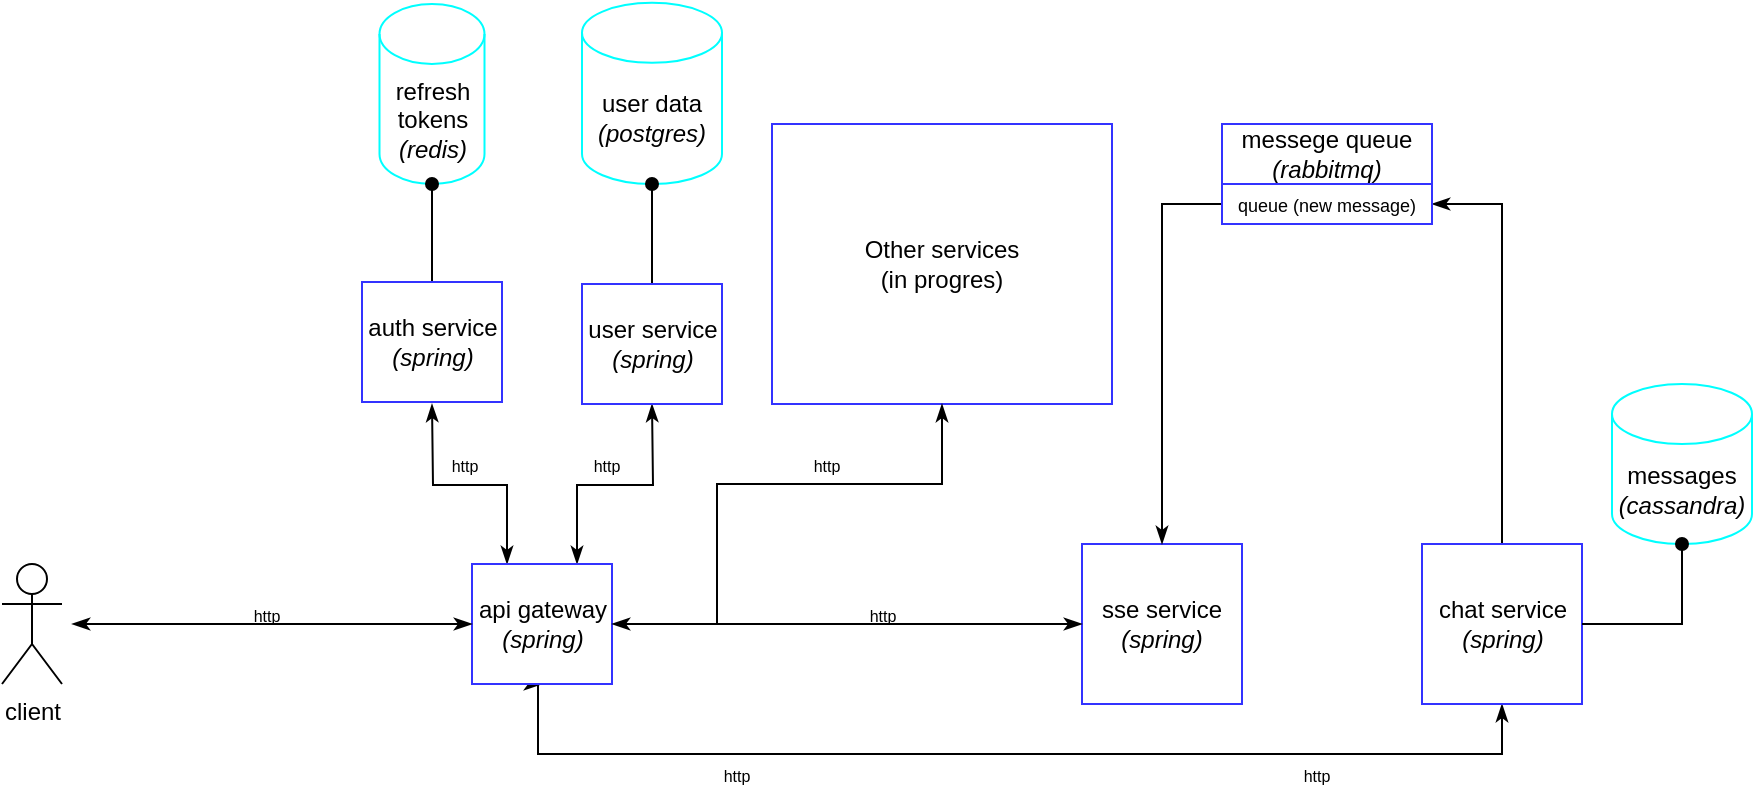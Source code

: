 <mxfile version="21.3.7" type="device">
  <diagram id="yY089J-aIF6e-MrQwjvt" name="Страница 1">
    <mxGraphModel dx="1419" dy="819" grid="1" gridSize="10" guides="1" tooltips="1" connect="1" arrows="1" fold="1" page="1" pageScale="1" pageWidth="1169" pageHeight="827" math="0" shadow="0">
      <root>
        <mxCell id="0" />
        <mxCell id="1" parent="0" />
        <mxCell id="3FGFGwQInpcxt64Ezk21-3" style="edgeStyle=orthogonalEdgeStyle;rounded=0;orthogonalLoop=1;jettySize=auto;html=1;entryX=0.5;entryY=1;entryDx=0;entryDy=0;startArrow=classicThin;startFill=1;endArrow=classicThin;endFill=1;exitX=0.5;exitY=1;exitDx=0;exitDy=0;" parent="1" source="ISTWP1qSsfGEcgpO0xII-3" target="ISTWP1qSsfGEcgpO0xII-4" edge="1">
          <mxGeometry relative="1" as="geometry">
            <Array as="points">
              <mxPoint x="393" y="595" />
              <mxPoint x="875" y="595" />
            </Array>
            <mxPoint x="390" y="590" as="sourcePoint" />
          </mxGeometry>
        </mxCell>
        <mxCell id="qbj8UxB_bABXDXe74kNN-6" style="edgeStyle=orthogonalEdgeStyle;rounded=0;orthogonalLoop=1;jettySize=auto;html=1;exitX=0.75;exitY=0;exitDx=0;exitDy=0;endArrow=classicThin;endFill=1;startArrow=classicThin;startFill=1;" edge="1" parent="1" source="ISTWP1qSsfGEcgpO0xII-3">
          <mxGeometry relative="1" as="geometry">
            <mxPoint x="450.0" y="420" as="targetPoint" />
          </mxGeometry>
        </mxCell>
        <mxCell id="qbj8UxB_bABXDXe74kNN-7" style="edgeStyle=orthogonalEdgeStyle;rounded=0;orthogonalLoop=1;jettySize=auto;html=1;exitX=0.25;exitY=0;exitDx=0;exitDy=0;endArrow=classicThin;endFill=1;startArrow=classicThin;startFill=1;" edge="1" parent="1" source="ISTWP1qSsfGEcgpO0xII-3">
          <mxGeometry relative="1" as="geometry">
            <mxPoint x="340" y="420" as="targetPoint" />
          </mxGeometry>
        </mxCell>
        <mxCell id="ISTWP1qSsfGEcgpO0xII-3" value="api gateway&lt;br&gt;&lt;i&gt;(spring)&lt;/i&gt;" style="html=1;strokeColor=#3333FF;" parent="1" vertex="1">
          <mxGeometry x="360" y="500" width="70" height="60" as="geometry" />
        </mxCell>
        <mxCell id="3FGFGwQInpcxt64Ezk21-5" style="edgeStyle=orthogonalEdgeStyle;rounded=0;orthogonalLoop=1;jettySize=auto;html=1;exitX=0.5;exitY=0;exitDx=0;exitDy=0;endArrow=classicThin;endFill=1;entryX=1;entryY=0.5;entryDx=0;entryDy=0;" parent="1" source="ISTWP1qSsfGEcgpO0xII-4" target="ISTWP1qSsfGEcgpO0xII-30" edge="1">
          <mxGeometry relative="1" as="geometry">
            <mxPoint x="875" y="320" as="targetPoint" />
          </mxGeometry>
        </mxCell>
        <mxCell id="ISTWP1qSsfGEcgpO0xII-4" value="chat service&lt;br&gt;&lt;i style=&quot;&quot;&gt;(spring)&lt;/i&gt;" style="html=1;strokeColor=#3333FF;" parent="1" vertex="1">
          <mxGeometry x="835" y="490" width="80" height="80" as="geometry" />
        </mxCell>
        <mxCell id="ISTWP1qSsfGEcgpO0xII-5" value="refresh tokens&lt;br&gt;&lt;i&gt;(redis)&lt;/i&gt;" style="shape=cylinder3;whiteSpace=wrap;html=1;boundedLbl=1;backgroundOutline=1;size=15;strokeColor=#00FFFF;" parent="1" vertex="1">
          <mxGeometry x="313.75" y="220" width="52.5" height="90" as="geometry" />
        </mxCell>
        <mxCell id="ISTWP1qSsfGEcgpO0xII-6" value="messages&lt;br&gt;&lt;i&gt;(cassandra)&lt;/i&gt;" style="shape=cylinder3;whiteSpace=wrap;html=1;boundedLbl=1;backgroundOutline=1;size=15;strokeColor=#00FFFF;" parent="1" vertex="1">
          <mxGeometry x="930" y="410" width="70" height="80" as="geometry" />
        </mxCell>
        <mxCell id="ISTWP1qSsfGEcgpO0xII-12" value="" style="endArrow=oval;startArrow=none;html=1;rounded=0;exitX=1;exitY=0.5;exitDx=0;exitDy=0;entryX=0.5;entryY=1;entryDx=0;entryDy=0;entryPerimeter=0;startFill=0;endFill=1;" parent="1" source="ISTWP1qSsfGEcgpO0xII-4" target="ISTWP1qSsfGEcgpO0xII-6" edge="1">
          <mxGeometry width="50" height="50" relative="1" as="geometry">
            <mxPoint x="985" y="705" as="sourcePoint" />
            <mxPoint x="995" y="520" as="targetPoint" />
            <Array as="points">
              <mxPoint x="965" y="530" />
            </Array>
          </mxGeometry>
        </mxCell>
        <mxCell id="ISTWP1qSsfGEcgpO0xII-13" value="sse service&lt;br&gt;&lt;i&gt;(spring)&lt;/i&gt;" style="whiteSpace=wrap;html=1;aspect=fixed;strokeColor=#3333FF;" parent="1" vertex="1">
          <mxGeometry x="665" y="490" width="80" height="80" as="geometry" />
        </mxCell>
        <mxCell id="ISTWP1qSsfGEcgpO0xII-19" value="messege queue&lt;br&gt;&lt;i&gt;(rabbitmq)&lt;/i&gt;" style="rounded=0;whiteSpace=wrap;html=1;strokeColor=#3333FF;" parent="1" vertex="1">
          <mxGeometry x="735" y="280" width="105" height="30" as="geometry" />
        </mxCell>
        <mxCell id="3FGFGwQInpcxt64Ezk21-7" style="edgeStyle=orthogonalEdgeStyle;rounded=0;orthogonalLoop=1;jettySize=auto;html=1;exitX=0;exitY=0.5;exitDx=0;exitDy=0;entryX=0.5;entryY=0;entryDx=0;entryDy=0;endArrow=classicThin;endFill=1;startArrow=none;startFill=0;" parent="1" source="ISTWP1qSsfGEcgpO0xII-30" target="ISTWP1qSsfGEcgpO0xII-13" edge="1">
          <mxGeometry relative="1" as="geometry">
            <mxPoint x="705" y="420" as="targetPoint" />
          </mxGeometry>
        </mxCell>
        <mxCell id="ISTWP1qSsfGEcgpO0xII-30" value="&lt;font style=&quot;font-size: 9px;&quot;&gt;queue (new message)&lt;/font&gt;" style="rounded=0;whiteSpace=wrap;html=1;strokeColor=#3333FF;" parent="1" vertex="1">
          <mxGeometry x="735" y="310" width="105" height="20" as="geometry" />
        </mxCell>
        <mxCell id="ISTWP1qSsfGEcgpO0xII-37" value="client" style="shape=umlActor;verticalLabelPosition=bottom;verticalAlign=top;html=1;outlineConnect=0;" parent="1" vertex="1">
          <mxGeometry x="125" y="499.99" width="30" height="60" as="geometry" />
        </mxCell>
        <mxCell id="ISTWP1qSsfGEcgpO0xII-40" value="" style="endArrow=classicThin;startArrow=classicThin;html=1;rounded=0;entryX=0;entryY=0.5;entryDx=0;entryDy=0;startFill=1;endFill=1;" parent="1" target="ISTWP1qSsfGEcgpO0xII-3" edge="1">
          <mxGeometry width="50" height="50" relative="1" as="geometry">
            <mxPoint x="160" y="530" as="sourcePoint" />
            <mxPoint x="705" y="470" as="targetPoint" />
          </mxGeometry>
        </mxCell>
        <mxCell id="kDBblpaenROU-72gEPN4-12" value="user data&lt;br&gt;&lt;i&gt;(postgres)&lt;/i&gt;" style="shape=cylinder3;whiteSpace=wrap;html=1;boundedLbl=1;backgroundOutline=1;size=15;strokeColor=#00FFFF;" parent="1" vertex="1">
          <mxGeometry x="415" y="219.38" width="70" height="90.62" as="geometry" />
        </mxCell>
        <mxCell id="kDBblpaenROU-72gEPN4-20" value="Other services&lt;br&gt;(in progres)" style="rounded=0;whiteSpace=wrap;html=1;strokeColor=#3333FF;" parent="1" vertex="1">
          <mxGeometry x="510" y="280" width="170" height="140" as="geometry" />
        </mxCell>
        <mxCell id="kDBblpaenROU-72gEPN4-41" style="edgeStyle=orthogonalEdgeStyle;rounded=0;orthogonalLoop=1;jettySize=auto;html=1;exitX=0;exitY=0.5;exitDx=0;exitDy=0;entryX=1;entryY=0.5;entryDx=0;entryDy=0;endArrow=classicThin;endFill=1;startArrow=classicThin;startFill=1;" parent="1" source="ISTWP1qSsfGEcgpO0xII-13" target="ISTWP1qSsfGEcgpO0xII-3" edge="1">
          <mxGeometry relative="1" as="geometry">
            <mxPoint x="635" y="544" as="targetPoint" />
            <mxPoint x="545" y="530" as="sourcePoint" />
          </mxGeometry>
        </mxCell>
        <mxCell id="kDBblpaenROU-72gEPN4-46" value="&lt;font style=&quot;font-size: 8px;&quot;&gt;http&lt;/font&gt;" style="text;html=1;strokeColor=none;fillColor=none;align=center;verticalAlign=middle;whiteSpace=wrap;rounded=0;" parent="1" vertex="1">
          <mxGeometry x="557.5" y="519.75" width="15" height="10" as="geometry" />
        </mxCell>
        <mxCell id="kDBblpaenROU-72gEPN4-50" value="&lt;font style=&quot;font-size: 8px;&quot;&gt;http&lt;/font&gt;" style="text;html=1;strokeColor=none;fillColor=none;align=center;verticalAlign=middle;whiteSpace=wrap;rounded=0;rotation=0;" parent="1" vertex="1">
          <mxGeometry x="530" y="445" width="15" height="10" as="geometry" />
        </mxCell>
        <mxCell id="kDBblpaenROU-72gEPN4-51" value="&lt;font style=&quot;font-size: 8px;&quot;&gt;http&lt;/font&gt;" style="text;html=1;strokeColor=none;fillColor=none;align=center;verticalAlign=middle;whiteSpace=wrap;rounded=0;" parent="1" vertex="1">
          <mxGeometry x="250" y="519.75" width="15" height="10" as="geometry" />
        </mxCell>
        <mxCell id="fZNa2OlM_59kd07LReQJ-6" value="" style="endArrow=classicThin;html=1;rounded=0;entryX=0.5;entryY=1;entryDx=0;entryDy=0;startArrow=none;startFill=0;endFill=1;" parent="1" target="kDBblpaenROU-72gEPN4-20" edge="1">
          <mxGeometry width="50" height="50" relative="1" as="geometry">
            <mxPoint x="482.5" y="530" as="sourcePoint" />
            <mxPoint x="543.13" y="460" as="targetPoint" />
            <Array as="points">
              <mxPoint x="482.5" y="460" />
              <mxPoint x="595" y="460" />
            </Array>
          </mxGeometry>
        </mxCell>
        <mxCell id="3FGFGwQInpcxt64Ezk21-9" value="&lt;font style=&quot;font-size: 8px;&quot;&gt;http&lt;/font&gt;" style="text;html=1;strokeColor=none;fillColor=none;align=center;verticalAlign=middle;whiteSpace=wrap;rounded=0;" parent="1" vertex="1">
          <mxGeometry x="485" y="600" width="15" height="10" as="geometry" />
        </mxCell>
        <mxCell id="3FGFGwQInpcxt64Ezk21-10" value="&lt;font style=&quot;font-size: 8px;&quot;&gt;http&lt;/font&gt;" style="text;html=1;strokeColor=none;fillColor=none;align=center;verticalAlign=middle;whiteSpace=wrap;rounded=0;" parent="1" vertex="1">
          <mxGeometry x="775" y="600" width="15" height="10" as="geometry" />
        </mxCell>
        <mxCell id="qbj8UxB_bABXDXe74kNN-8" style="edgeStyle=orthogonalEdgeStyle;rounded=0;orthogonalLoop=1;jettySize=auto;html=1;exitX=0.5;exitY=0;exitDx=0;exitDy=0;entryX=0.5;entryY=1;entryDx=0;entryDy=0;entryPerimeter=0;endArrow=oval;endFill=1;" edge="1" parent="1" source="FWDkpfIc_kf_TAcyv8ec-2" target="ISTWP1qSsfGEcgpO0xII-5">
          <mxGeometry relative="1" as="geometry" />
        </mxCell>
        <mxCell id="FWDkpfIc_kf_TAcyv8ec-2" value="auth service&lt;br&gt;&lt;i&gt;(spring)&lt;/i&gt;" style="html=1;strokeColor=#3333FF;" parent="1" vertex="1">
          <mxGeometry x="305" y="359" width="70" height="60" as="geometry" />
        </mxCell>
        <mxCell id="FWDkpfIc_kf_TAcyv8ec-7" value="&lt;font style=&quot;font-size: 8px;&quot;&gt;http&lt;/font&gt;" style="text;html=1;strokeColor=none;fillColor=none;align=center;verticalAlign=middle;whiteSpace=wrap;rounded=0;" parent="1" vertex="1">
          <mxGeometry x="348.5" y="445" width="15" height="10" as="geometry" />
        </mxCell>
        <mxCell id="qbj8UxB_bABXDXe74kNN-9" style="edgeStyle=orthogonalEdgeStyle;rounded=0;orthogonalLoop=1;jettySize=auto;html=1;exitX=0.5;exitY=0;exitDx=0;exitDy=0;entryX=0.5;entryY=1;entryDx=0;entryDy=0;entryPerimeter=0;endArrow=oval;endFill=1;" edge="1" parent="1" source="qbj8UxB_bABXDXe74kNN-1" target="kDBblpaenROU-72gEPN4-12">
          <mxGeometry relative="1" as="geometry" />
        </mxCell>
        <mxCell id="qbj8UxB_bABXDXe74kNN-1" value="user service&lt;br&gt;&lt;i&gt;(spring)&lt;/i&gt;" style="html=1;strokeColor=#3333FF;" vertex="1" parent="1">
          <mxGeometry x="415" y="360" width="70" height="60" as="geometry" />
        </mxCell>
        <mxCell id="qbj8UxB_bABXDXe74kNN-3" value="&lt;font style=&quot;font-size: 8px;&quot;&gt;http&lt;/font&gt;" style="text;html=1;strokeColor=none;fillColor=none;align=center;verticalAlign=middle;whiteSpace=wrap;rounded=0;" vertex="1" parent="1">
          <mxGeometry x="420" y="445" width="15" height="10" as="geometry" />
        </mxCell>
      </root>
    </mxGraphModel>
  </diagram>
</mxfile>
